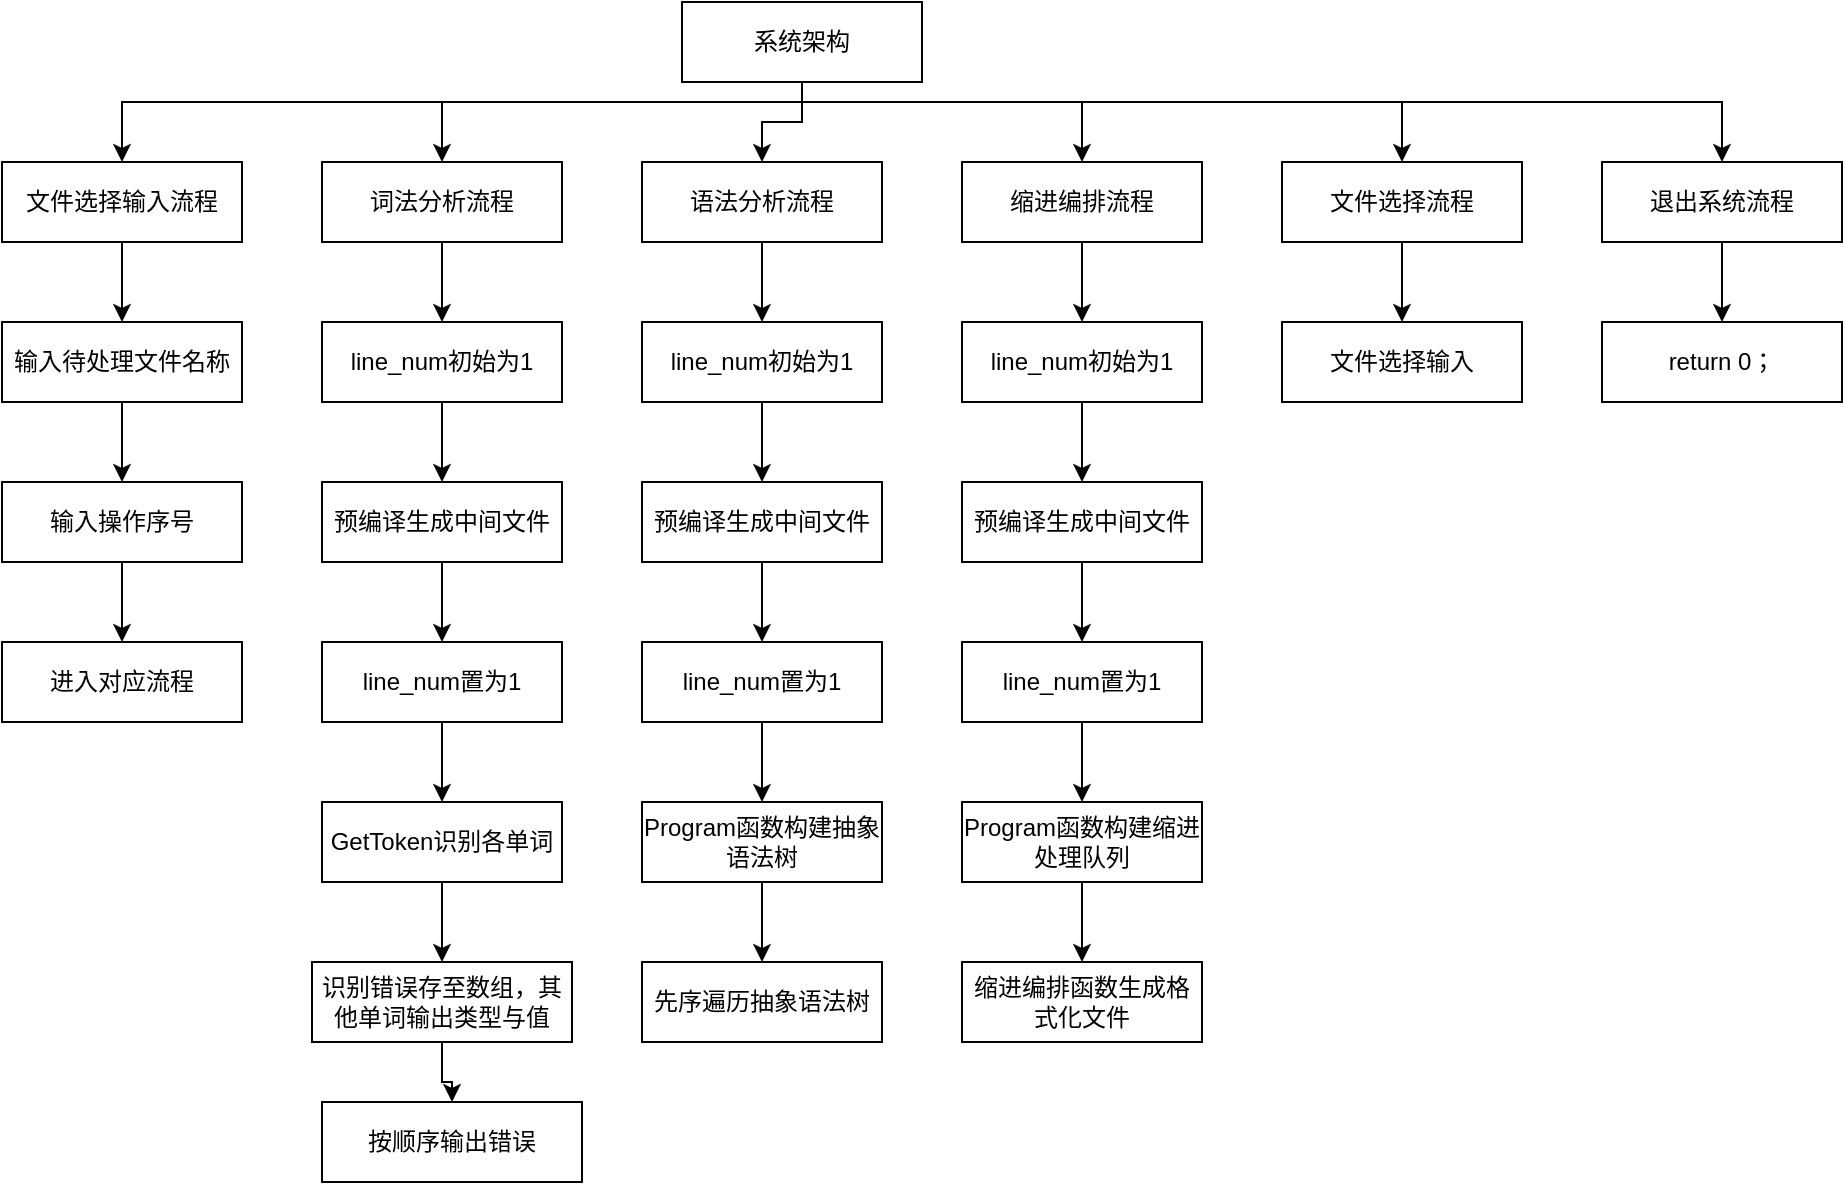 <mxfile version="21.7.5" type="device">
  <diagram name="第 1 页" id="FWOdUvpM1lVPdHfsne7G">
    <mxGraphModel dx="1239" dy="769" grid="1" gridSize="10" guides="1" tooltips="1" connect="1" arrows="1" fold="1" page="1" pageScale="1" pageWidth="827" pageHeight="1169" math="0" shadow="0">
      <root>
        <mxCell id="0" />
        <mxCell id="1" parent="0" />
        <mxCell id="_umKn0ACVoSn4Z4wN4rh-6" value="" style="edgeStyle=orthogonalEdgeStyle;rounded=0;orthogonalLoop=1;jettySize=auto;html=1;exitX=0.5;exitY=1;exitDx=0;exitDy=0;" edge="1" parent="1" source="_umKn0ACVoSn4Z4wN4rh-2" target="_umKn0ACVoSn4Z4wN4rh-5">
          <mxGeometry relative="1" as="geometry">
            <mxPoint x="360" y="70" as="sourcePoint" />
            <Array as="points">
              <mxPoint x="420" y="80" />
              <mxPoint x="80" y="80" />
            </Array>
          </mxGeometry>
        </mxCell>
        <mxCell id="_umKn0ACVoSn4Z4wN4rh-8" value="" style="edgeStyle=orthogonalEdgeStyle;rounded=0;orthogonalLoop=1;jettySize=auto;html=1;" edge="1" parent="1" source="_umKn0ACVoSn4Z4wN4rh-2" target="_umKn0ACVoSn4Z4wN4rh-7">
          <mxGeometry relative="1" as="geometry">
            <Array as="points">
              <mxPoint x="420" y="80" />
              <mxPoint x="240" y="80" />
            </Array>
          </mxGeometry>
        </mxCell>
        <mxCell id="_umKn0ACVoSn4Z4wN4rh-11" value="" style="edgeStyle=orthogonalEdgeStyle;rounded=0;orthogonalLoop=1;jettySize=auto;html=1;" edge="1" parent="1" source="_umKn0ACVoSn4Z4wN4rh-2" target="_umKn0ACVoSn4Z4wN4rh-10">
          <mxGeometry relative="1" as="geometry" />
        </mxCell>
        <mxCell id="_umKn0ACVoSn4Z4wN4rh-13" value="" style="edgeStyle=orthogonalEdgeStyle;rounded=0;orthogonalLoop=1;jettySize=auto;html=1;" edge="1" parent="1" target="_umKn0ACVoSn4Z4wN4rh-12">
          <mxGeometry relative="1" as="geometry">
            <mxPoint x="420" y="70" as="sourcePoint" />
            <Array as="points">
              <mxPoint x="420" y="80" />
              <mxPoint x="560" y="80" />
            </Array>
          </mxGeometry>
        </mxCell>
        <mxCell id="_umKn0ACVoSn4Z4wN4rh-15" value="" style="edgeStyle=orthogonalEdgeStyle;rounded=0;orthogonalLoop=1;jettySize=auto;html=1;" edge="1" parent="1" source="_umKn0ACVoSn4Z4wN4rh-2" target="_umKn0ACVoSn4Z4wN4rh-14">
          <mxGeometry relative="1" as="geometry">
            <Array as="points">
              <mxPoint x="420" y="80" />
              <mxPoint x="720" y="80" />
            </Array>
          </mxGeometry>
        </mxCell>
        <mxCell id="_umKn0ACVoSn4Z4wN4rh-17" value="" style="edgeStyle=orthogonalEdgeStyle;rounded=0;orthogonalLoop=1;jettySize=auto;html=1;" edge="1" parent="1" source="_umKn0ACVoSn4Z4wN4rh-2" target="_umKn0ACVoSn4Z4wN4rh-16">
          <mxGeometry relative="1" as="geometry">
            <Array as="points">
              <mxPoint x="420" y="80" />
              <mxPoint x="880" y="80" />
            </Array>
          </mxGeometry>
        </mxCell>
        <mxCell id="_umKn0ACVoSn4Z4wN4rh-2" value="系统架构" style="rounded=0;whiteSpace=wrap;html=1;" vertex="1" parent="1">
          <mxGeometry x="360" y="30" width="120" height="40" as="geometry" />
        </mxCell>
        <mxCell id="_umKn0ACVoSn4Z4wN4rh-19" value="" style="edgeStyle=orthogonalEdgeStyle;rounded=0;orthogonalLoop=1;jettySize=auto;html=1;" edge="1" parent="1" source="_umKn0ACVoSn4Z4wN4rh-5" target="_umKn0ACVoSn4Z4wN4rh-18">
          <mxGeometry relative="1" as="geometry" />
        </mxCell>
        <mxCell id="_umKn0ACVoSn4Z4wN4rh-5" value="文件选择输入流程" style="rounded=0;whiteSpace=wrap;html=1;" vertex="1" parent="1">
          <mxGeometry x="20" y="110" width="120" height="40" as="geometry" />
        </mxCell>
        <mxCell id="_umKn0ACVoSn4Z4wN4rh-25" value="" style="edgeStyle=orthogonalEdgeStyle;rounded=0;orthogonalLoop=1;jettySize=auto;html=1;" edge="1" parent="1" source="_umKn0ACVoSn4Z4wN4rh-7" target="_umKn0ACVoSn4Z4wN4rh-24">
          <mxGeometry relative="1" as="geometry" />
        </mxCell>
        <mxCell id="_umKn0ACVoSn4Z4wN4rh-7" value="词法分析流程" style="rounded=0;whiteSpace=wrap;html=1;" vertex="1" parent="1">
          <mxGeometry x="180" y="110" width="120" height="40" as="geometry" />
        </mxCell>
        <mxCell id="_umKn0ACVoSn4Z4wN4rh-37" style="edgeStyle=orthogonalEdgeStyle;rounded=0;orthogonalLoop=1;jettySize=auto;html=1;exitX=0.5;exitY=1;exitDx=0;exitDy=0;entryX=0.5;entryY=0;entryDx=0;entryDy=0;" edge="1" parent="1" source="_umKn0ACVoSn4Z4wN4rh-10" target="_umKn0ACVoSn4Z4wN4rh-36">
          <mxGeometry relative="1" as="geometry" />
        </mxCell>
        <mxCell id="_umKn0ACVoSn4Z4wN4rh-10" value="语法分析流程" style="rounded=0;whiteSpace=wrap;html=1;" vertex="1" parent="1">
          <mxGeometry x="340" y="110" width="120" height="40" as="geometry" />
        </mxCell>
        <mxCell id="_umKn0ACVoSn4Z4wN4rh-51" style="edgeStyle=orthogonalEdgeStyle;rounded=0;orthogonalLoop=1;jettySize=auto;html=1;exitX=0.5;exitY=1;exitDx=0;exitDy=0;" edge="1" parent="1" source="_umKn0ACVoSn4Z4wN4rh-12" target="_umKn0ACVoSn4Z4wN4rh-47">
          <mxGeometry relative="1" as="geometry" />
        </mxCell>
        <mxCell id="_umKn0ACVoSn4Z4wN4rh-12" value="缩进编排流程" style="rounded=0;whiteSpace=wrap;html=1;" vertex="1" parent="1">
          <mxGeometry x="500" y="110" width="120" height="40" as="geometry" />
        </mxCell>
        <mxCell id="_umKn0ACVoSn4Z4wN4rh-59" value="" style="edgeStyle=orthogonalEdgeStyle;rounded=0;orthogonalLoop=1;jettySize=auto;html=1;" edge="1" parent="1" source="_umKn0ACVoSn4Z4wN4rh-14" target="_umKn0ACVoSn4Z4wN4rh-58">
          <mxGeometry relative="1" as="geometry" />
        </mxCell>
        <mxCell id="_umKn0ACVoSn4Z4wN4rh-14" value="文件选择流程" style="rounded=0;whiteSpace=wrap;html=1;" vertex="1" parent="1">
          <mxGeometry x="660" y="110" width="120" height="40" as="geometry" />
        </mxCell>
        <mxCell id="_umKn0ACVoSn4Z4wN4rh-57" value="" style="edgeStyle=orthogonalEdgeStyle;rounded=0;orthogonalLoop=1;jettySize=auto;html=1;" edge="1" parent="1" source="_umKn0ACVoSn4Z4wN4rh-16" target="_umKn0ACVoSn4Z4wN4rh-56">
          <mxGeometry relative="1" as="geometry" />
        </mxCell>
        <mxCell id="_umKn0ACVoSn4Z4wN4rh-16" value="退出系统流程" style="rounded=0;whiteSpace=wrap;html=1;" vertex="1" parent="1">
          <mxGeometry x="820" y="110" width="120" height="40" as="geometry" />
        </mxCell>
        <mxCell id="_umKn0ACVoSn4Z4wN4rh-21" value="" style="edgeStyle=orthogonalEdgeStyle;rounded=0;orthogonalLoop=1;jettySize=auto;html=1;" edge="1" parent="1" source="_umKn0ACVoSn4Z4wN4rh-18" target="_umKn0ACVoSn4Z4wN4rh-20">
          <mxGeometry relative="1" as="geometry" />
        </mxCell>
        <mxCell id="_umKn0ACVoSn4Z4wN4rh-18" value="输入待处理文件名称" style="rounded=0;whiteSpace=wrap;html=1;" vertex="1" parent="1">
          <mxGeometry x="20" y="190" width="120" height="40" as="geometry" />
        </mxCell>
        <mxCell id="_umKn0ACVoSn4Z4wN4rh-23" value="" style="edgeStyle=orthogonalEdgeStyle;rounded=0;orthogonalLoop=1;jettySize=auto;html=1;" edge="1" parent="1" source="_umKn0ACVoSn4Z4wN4rh-20" target="_umKn0ACVoSn4Z4wN4rh-22">
          <mxGeometry relative="1" as="geometry" />
        </mxCell>
        <mxCell id="_umKn0ACVoSn4Z4wN4rh-20" value="输入操作序号" style="rounded=0;whiteSpace=wrap;html=1;" vertex="1" parent="1">
          <mxGeometry x="20" y="270" width="120" height="40" as="geometry" />
        </mxCell>
        <mxCell id="_umKn0ACVoSn4Z4wN4rh-22" value="进入对应流程" style="rounded=0;whiteSpace=wrap;html=1;" vertex="1" parent="1">
          <mxGeometry x="20" y="350" width="120" height="40" as="geometry" />
        </mxCell>
        <mxCell id="_umKn0ACVoSn4Z4wN4rh-27" value="" style="edgeStyle=orthogonalEdgeStyle;rounded=0;orthogonalLoop=1;jettySize=auto;html=1;" edge="1" parent="1" source="_umKn0ACVoSn4Z4wN4rh-24" target="_umKn0ACVoSn4Z4wN4rh-26">
          <mxGeometry relative="1" as="geometry" />
        </mxCell>
        <mxCell id="_umKn0ACVoSn4Z4wN4rh-24" value="line_num初始为1" style="rounded=0;whiteSpace=wrap;html=1;" vertex="1" parent="1">
          <mxGeometry x="180" y="190" width="120" height="40" as="geometry" />
        </mxCell>
        <mxCell id="_umKn0ACVoSn4Z4wN4rh-29" value="" style="edgeStyle=orthogonalEdgeStyle;rounded=0;orthogonalLoop=1;jettySize=auto;html=1;" edge="1" parent="1" source="_umKn0ACVoSn4Z4wN4rh-26" target="_umKn0ACVoSn4Z4wN4rh-28">
          <mxGeometry relative="1" as="geometry" />
        </mxCell>
        <mxCell id="_umKn0ACVoSn4Z4wN4rh-26" value="预编译生成中间文件" style="rounded=0;whiteSpace=wrap;html=1;" vertex="1" parent="1">
          <mxGeometry x="180" y="270" width="120" height="40" as="geometry" />
        </mxCell>
        <mxCell id="_umKn0ACVoSn4Z4wN4rh-31" value="" style="edgeStyle=orthogonalEdgeStyle;rounded=0;orthogonalLoop=1;jettySize=auto;html=1;" edge="1" parent="1" source="_umKn0ACVoSn4Z4wN4rh-28" target="_umKn0ACVoSn4Z4wN4rh-30">
          <mxGeometry relative="1" as="geometry" />
        </mxCell>
        <mxCell id="_umKn0ACVoSn4Z4wN4rh-28" value="line_num置为1" style="rounded=0;whiteSpace=wrap;html=1;" vertex="1" parent="1">
          <mxGeometry x="180" y="350" width="120" height="40" as="geometry" />
        </mxCell>
        <mxCell id="_umKn0ACVoSn4Z4wN4rh-33" value="" style="edgeStyle=orthogonalEdgeStyle;rounded=0;orthogonalLoop=1;jettySize=auto;html=1;" edge="1" parent="1" source="_umKn0ACVoSn4Z4wN4rh-30" target="_umKn0ACVoSn4Z4wN4rh-32">
          <mxGeometry relative="1" as="geometry" />
        </mxCell>
        <mxCell id="_umKn0ACVoSn4Z4wN4rh-30" value="GetToken识别各单词" style="rounded=0;whiteSpace=wrap;html=1;" vertex="1" parent="1">
          <mxGeometry x="180" y="430" width="120" height="40" as="geometry" />
        </mxCell>
        <mxCell id="_umKn0ACVoSn4Z4wN4rh-35" value="" style="edgeStyle=orthogonalEdgeStyle;rounded=0;orthogonalLoop=1;jettySize=auto;html=1;" edge="1" parent="1" source="_umKn0ACVoSn4Z4wN4rh-32" target="_umKn0ACVoSn4Z4wN4rh-34">
          <mxGeometry relative="1" as="geometry" />
        </mxCell>
        <mxCell id="_umKn0ACVoSn4Z4wN4rh-32" value="识别错误存至数组，其他单词输出类型与值" style="rounded=0;whiteSpace=wrap;html=1;" vertex="1" parent="1">
          <mxGeometry x="175" y="510" width="130" height="40" as="geometry" />
        </mxCell>
        <mxCell id="_umKn0ACVoSn4Z4wN4rh-34" value="按顺序输出错误" style="rounded=0;whiteSpace=wrap;html=1;" vertex="1" parent="1">
          <mxGeometry x="180" y="580" width="130" height="40" as="geometry" />
        </mxCell>
        <mxCell id="_umKn0ACVoSn4Z4wN4rh-39" style="edgeStyle=orthogonalEdgeStyle;rounded=0;orthogonalLoop=1;jettySize=auto;html=1;exitX=0.5;exitY=1;exitDx=0;exitDy=0;entryX=0.5;entryY=0;entryDx=0;entryDy=0;" edge="1" parent="1" source="_umKn0ACVoSn4Z4wN4rh-36" target="_umKn0ACVoSn4Z4wN4rh-38">
          <mxGeometry relative="1" as="geometry" />
        </mxCell>
        <mxCell id="_umKn0ACVoSn4Z4wN4rh-36" value="line_num初始为1" style="rounded=0;whiteSpace=wrap;html=1;" vertex="1" parent="1">
          <mxGeometry x="340" y="190" width="120" height="40" as="geometry" />
        </mxCell>
        <mxCell id="_umKn0ACVoSn4Z4wN4rh-41" style="edgeStyle=orthogonalEdgeStyle;rounded=0;orthogonalLoop=1;jettySize=auto;html=1;exitX=0.5;exitY=1;exitDx=0;exitDy=0;entryX=0.5;entryY=0;entryDx=0;entryDy=0;" edge="1" parent="1" source="_umKn0ACVoSn4Z4wN4rh-38" target="_umKn0ACVoSn4Z4wN4rh-40">
          <mxGeometry relative="1" as="geometry" />
        </mxCell>
        <mxCell id="_umKn0ACVoSn4Z4wN4rh-38" value="预编译生成中间文件" style="rounded=0;whiteSpace=wrap;html=1;" vertex="1" parent="1">
          <mxGeometry x="340" y="270" width="120" height="40" as="geometry" />
        </mxCell>
        <mxCell id="_umKn0ACVoSn4Z4wN4rh-43" value="" style="edgeStyle=orthogonalEdgeStyle;rounded=0;orthogonalLoop=1;jettySize=auto;html=1;" edge="1" parent="1" source="_umKn0ACVoSn4Z4wN4rh-40" target="_umKn0ACVoSn4Z4wN4rh-42">
          <mxGeometry relative="1" as="geometry" />
        </mxCell>
        <mxCell id="_umKn0ACVoSn4Z4wN4rh-40" value="line_num置为1" style="rounded=0;whiteSpace=wrap;html=1;" vertex="1" parent="1">
          <mxGeometry x="340" y="350" width="120" height="40" as="geometry" />
        </mxCell>
        <mxCell id="_umKn0ACVoSn4Z4wN4rh-45" value="" style="edgeStyle=orthogonalEdgeStyle;rounded=0;orthogonalLoop=1;jettySize=auto;html=1;" edge="1" parent="1" source="_umKn0ACVoSn4Z4wN4rh-42" target="_umKn0ACVoSn4Z4wN4rh-44">
          <mxGeometry relative="1" as="geometry" />
        </mxCell>
        <mxCell id="_umKn0ACVoSn4Z4wN4rh-42" value="Program函数构建抽象语法树" style="rounded=0;whiteSpace=wrap;html=1;" vertex="1" parent="1">
          <mxGeometry x="340" y="430" width="120" height="40" as="geometry" />
        </mxCell>
        <mxCell id="_umKn0ACVoSn4Z4wN4rh-44" value="先序遍历抽象语法树" style="rounded=0;whiteSpace=wrap;html=1;" vertex="1" parent="1">
          <mxGeometry x="340" y="510" width="120" height="40" as="geometry" />
        </mxCell>
        <mxCell id="_umKn0ACVoSn4Z4wN4rh-46" style="edgeStyle=orthogonalEdgeStyle;rounded=0;orthogonalLoop=1;jettySize=auto;html=1;exitX=0.5;exitY=1;exitDx=0;exitDy=0;entryX=0.5;entryY=0;entryDx=0;entryDy=0;" edge="1" parent="1" source="_umKn0ACVoSn4Z4wN4rh-47" target="_umKn0ACVoSn4Z4wN4rh-49">
          <mxGeometry relative="1" as="geometry" />
        </mxCell>
        <mxCell id="_umKn0ACVoSn4Z4wN4rh-47" value="line_num初始为1" style="rounded=0;whiteSpace=wrap;html=1;" vertex="1" parent="1">
          <mxGeometry x="500" y="190" width="120" height="40" as="geometry" />
        </mxCell>
        <mxCell id="_umKn0ACVoSn4Z4wN4rh-48" style="edgeStyle=orthogonalEdgeStyle;rounded=0;orthogonalLoop=1;jettySize=auto;html=1;exitX=0.5;exitY=1;exitDx=0;exitDy=0;entryX=0.5;entryY=0;entryDx=0;entryDy=0;" edge="1" parent="1" source="_umKn0ACVoSn4Z4wN4rh-49" target="_umKn0ACVoSn4Z4wN4rh-50">
          <mxGeometry relative="1" as="geometry" />
        </mxCell>
        <mxCell id="_umKn0ACVoSn4Z4wN4rh-49" value="预编译生成中间文件" style="rounded=0;whiteSpace=wrap;html=1;" vertex="1" parent="1">
          <mxGeometry x="500" y="270" width="120" height="40" as="geometry" />
        </mxCell>
        <mxCell id="_umKn0ACVoSn4Z4wN4rh-53" style="edgeStyle=orthogonalEdgeStyle;rounded=0;orthogonalLoop=1;jettySize=auto;html=1;exitX=0.5;exitY=1;exitDx=0;exitDy=0;entryX=0.5;entryY=0;entryDx=0;entryDy=0;" edge="1" parent="1" source="_umKn0ACVoSn4Z4wN4rh-50" target="_umKn0ACVoSn4Z4wN4rh-52">
          <mxGeometry relative="1" as="geometry" />
        </mxCell>
        <mxCell id="_umKn0ACVoSn4Z4wN4rh-50" value="line_num置为1" style="rounded=0;whiteSpace=wrap;html=1;" vertex="1" parent="1">
          <mxGeometry x="500" y="350" width="120" height="40" as="geometry" />
        </mxCell>
        <mxCell id="_umKn0ACVoSn4Z4wN4rh-55" value="" style="edgeStyle=orthogonalEdgeStyle;rounded=0;orthogonalLoop=1;jettySize=auto;html=1;" edge="1" parent="1" source="_umKn0ACVoSn4Z4wN4rh-52" target="_umKn0ACVoSn4Z4wN4rh-54">
          <mxGeometry relative="1" as="geometry" />
        </mxCell>
        <mxCell id="_umKn0ACVoSn4Z4wN4rh-52" value="Program函数构建缩进处理队列" style="rounded=0;whiteSpace=wrap;html=1;" vertex="1" parent="1">
          <mxGeometry x="500" y="430" width="120" height="40" as="geometry" />
        </mxCell>
        <mxCell id="_umKn0ACVoSn4Z4wN4rh-54" value="缩进编排函数生成格式化文件" style="rounded=0;whiteSpace=wrap;html=1;" vertex="1" parent="1">
          <mxGeometry x="500" y="510" width="120" height="40" as="geometry" />
        </mxCell>
        <mxCell id="_umKn0ACVoSn4Z4wN4rh-56" value="return 0；" style="rounded=0;whiteSpace=wrap;html=1;" vertex="1" parent="1">
          <mxGeometry x="820" y="190" width="120" height="40" as="geometry" />
        </mxCell>
        <mxCell id="_umKn0ACVoSn4Z4wN4rh-58" value="文件选择输入" style="rounded=0;whiteSpace=wrap;html=1;" vertex="1" parent="1">
          <mxGeometry x="660" y="190" width="120" height="40" as="geometry" />
        </mxCell>
      </root>
    </mxGraphModel>
  </diagram>
</mxfile>
